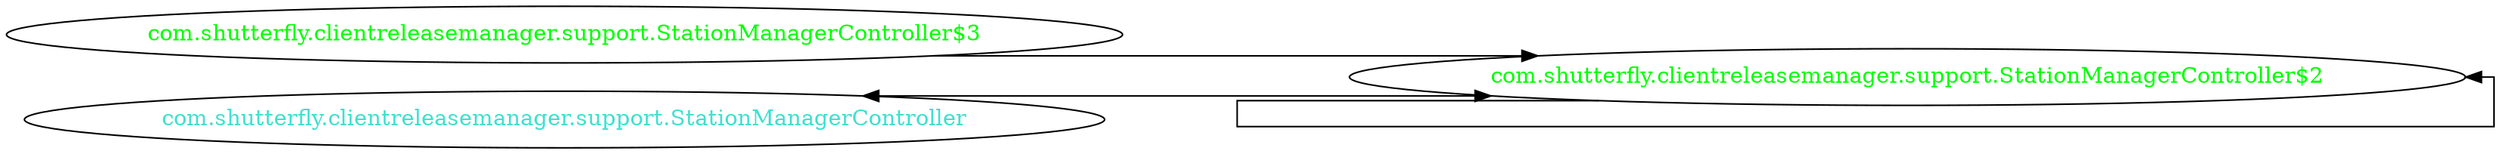 digraph dependencyGraph {
 concentrate=true;
 ranksep="2.0";
 rankdir="LR"; 
 splines="ortho";
"com.shutterfly.clientreleasemanager.support.StationManagerController$2" [fontcolor="red"];
"com.shutterfly.clientreleasemanager.support.StationManagerController$2" [ fontcolor="green" ];
"com.shutterfly.clientreleasemanager.support.StationManagerController$2"->"com.shutterfly.clientreleasemanager.support.StationManagerController$2";
"com.shutterfly.clientreleasemanager.support.StationManagerController$3" [ fontcolor="green" ];
"com.shutterfly.clientreleasemanager.support.StationManagerController$3"->"com.shutterfly.clientreleasemanager.support.StationManagerController$2";
"com.shutterfly.clientreleasemanager.support.StationManagerController" [ fontcolor="turquoise" ];
"com.shutterfly.clientreleasemanager.support.StationManagerController"->"com.shutterfly.clientreleasemanager.support.StationManagerController$2" [dir=both];
}